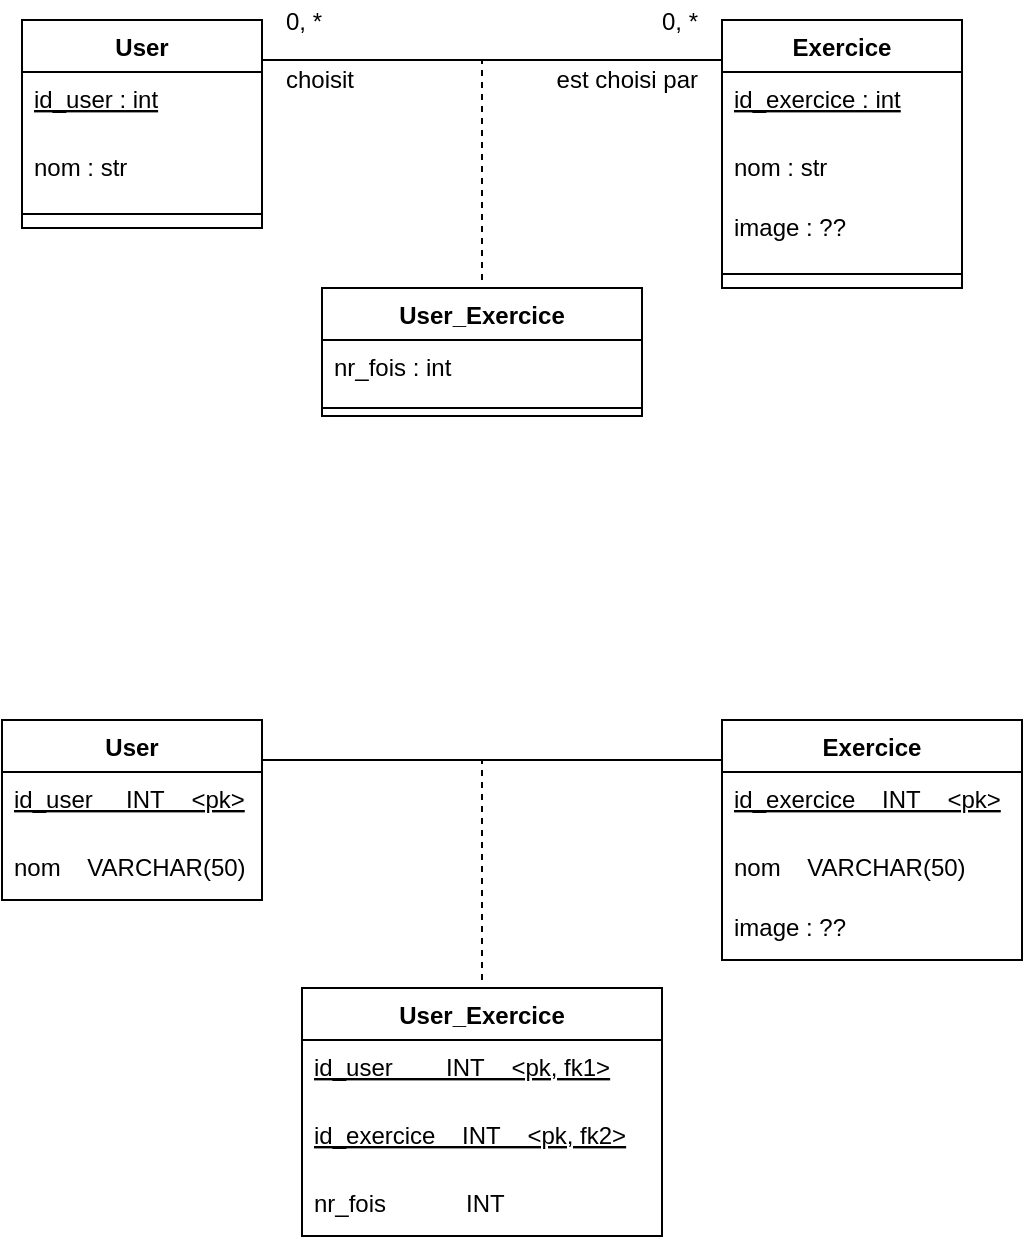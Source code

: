 <mxfile version="21.2.8" type="device">
  <diagram name="Page-1" id="Q1O7edaD9_h9Kbdjm9L1">
    <mxGraphModel dx="1276" dy="614" grid="1" gridSize="10" guides="1" tooltips="1" connect="1" arrows="1" fold="1" page="1" pageScale="1" pageWidth="827" pageHeight="1169" math="0" shadow="0">
      <root>
        <mxCell id="0" />
        <mxCell id="1" parent="0" />
        <mxCell id="x0yF818pUEKpebViEOpB-1" value="User" style="swimlane;fontStyle=1;align=center;verticalAlign=top;childLayout=stackLayout;horizontal=1;startSize=26;horizontalStack=0;resizeParent=1;resizeParentMax=0;resizeLast=0;collapsible=1;marginBottom=0;" vertex="1" parent="1">
          <mxGeometry x="190" y="80" width="120" height="104" as="geometry" />
        </mxCell>
        <mxCell id="x0yF818pUEKpebViEOpB-2" value="id_user : int" style="text;strokeColor=none;fillColor=none;align=left;verticalAlign=top;spacingLeft=4;spacingRight=4;overflow=hidden;rotatable=0;points=[[0,0.5],[1,0.5]];portConstraint=eastwest;fontStyle=4" vertex="1" parent="x0yF818pUEKpebViEOpB-1">
          <mxGeometry y="26" width="120" height="34" as="geometry" />
        </mxCell>
        <mxCell id="x0yF818pUEKpebViEOpB-3" value="nom : str" style="text;strokeColor=none;fillColor=none;align=left;verticalAlign=top;spacingLeft=4;spacingRight=4;overflow=hidden;rotatable=0;points=[[0,0.5],[1,0.5]];portConstraint=eastwest;fontStyle=0" vertex="1" parent="x0yF818pUEKpebViEOpB-1">
          <mxGeometry y="60" width="120" height="30" as="geometry" />
        </mxCell>
        <mxCell id="x0yF818pUEKpebViEOpB-4" value="" style="line;strokeWidth=1;fillColor=none;align=left;verticalAlign=middle;spacingTop=-1;spacingLeft=3;spacingRight=3;rotatable=0;labelPosition=right;points=[];portConstraint=eastwest;strokeColor=inherit;" vertex="1" parent="x0yF818pUEKpebViEOpB-1">
          <mxGeometry y="90" width="120" height="14" as="geometry" />
        </mxCell>
        <mxCell id="x0yF818pUEKpebViEOpB-5" value="Exercice" style="swimlane;fontStyle=1;align=center;verticalAlign=top;childLayout=stackLayout;horizontal=1;startSize=26;horizontalStack=0;resizeParent=1;resizeParentMax=0;resizeLast=0;collapsible=1;marginBottom=0;" vertex="1" parent="1">
          <mxGeometry x="540" y="80" width="120" height="134" as="geometry" />
        </mxCell>
        <mxCell id="x0yF818pUEKpebViEOpB-6" value="id_exercice : int" style="text;strokeColor=none;fillColor=none;align=left;verticalAlign=top;spacingLeft=4;spacingRight=4;overflow=hidden;rotatable=0;points=[[0,0.5],[1,0.5]];portConstraint=eastwest;fontStyle=4" vertex="1" parent="x0yF818pUEKpebViEOpB-5">
          <mxGeometry y="26" width="120" height="34" as="geometry" />
        </mxCell>
        <mxCell id="x0yF818pUEKpebViEOpB-7" value="nom : str" style="text;strokeColor=none;fillColor=none;align=left;verticalAlign=top;spacingLeft=4;spacingRight=4;overflow=hidden;rotatable=0;points=[[0,0.5],[1,0.5]];portConstraint=eastwest;fontStyle=0" vertex="1" parent="x0yF818pUEKpebViEOpB-5">
          <mxGeometry y="60" width="120" height="30" as="geometry" />
        </mxCell>
        <mxCell id="x0yF818pUEKpebViEOpB-16" value="image : ??" style="text;strokeColor=none;fillColor=none;align=left;verticalAlign=top;spacingLeft=4;spacingRight=4;overflow=hidden;rotatable=0;points=[[0,0.5],[1,0.5]];portConstraint=eastwest;fontStyle=0" vertex="1" parent="x0yF818pUEKpebViEOpB-5">
          <mxGeometry y="90" width="120" height="30" as="geometry" />
        </mxCell>
        <mxCell id="x0yF818pUEKpebViEOpB-8" value="" style="line;strokeWidth=1;fillColor=none;align=left;verticalAlign=middle;spacingTop=-1;spacingLeft=3;spacingRight=3;rotatable=0;labelPosition=right;points=[];portConstraint=eastwest;strokeColor=inherit;" vertex="1" parent="x0yF818pUEKpebViEOpB-5">
          <mxGeometry y="120" width="120" height="14" as="geometry" />
        </mxCell>
        <mxCell id="x0yF818pUEKpebViEOpB-9" value="" style="endArrow=none;startArrow=none;endFill=0;startFill=0;html=1;rounded=0;" edge="1" parent="1">
          <mxGeometry width="160" relative="1" as="geometry">
            <mxPoint x="310" y="100" as="sourcePoint" />
            <mxPoint x="540" y="100" as="targetPoint" />
          </mxGeometry>
        </mxCell>
        <mxCell id="x0yF818pUEKpebViEOpB-10" value="" style="endArrow=none;html=1;rounded=0;dashed=1;" edge="1" parent="1">
          <mxGeometry width="50" height="50" relative="1" as="geometry">
            <mxPoint x="420" y="210" as="sourcePoint" />
            <mxPoint x="420" y="100" as="targetPoint" />
          </mxGeometry>
        </mxCell>
        <mxCell id="x0yF818pUEKpebViEOpB-11" value="User_Exercice" style="swimlane;fontStyle=1;align=center;verticalAlign=top;childLayout=stackLayout;horizontal=1;startSize=26;horizontalStack=0;resizeParent=1;resizeParentMax=0;resizeLast=0;collapsible=1;marginBottom=0;" vertex="1" parent="1">
          <mxGeometry x="340" y="214" width="160" height="64" as="geometry" />
        </mxCell>
        <mxCell id="x0yF818pUEKpebViEOpB-20" value="nr_fois : int" style="text;strokeColor=none;fillColor=none;align=left;verticalAlign=top;spacingLeft=4;spacingRight=4;overflow=hidden;rotatable=0;points=[[0,0.5],[1,0.5]];portConstraint=eastwest;fontStyle=0" vertex="1" parent="x0yF818pUEKpebViEOpB-11">
          <mxGeometry y="26" width="160" height="30" as="geometry" />
        </mxCell>
        <mxCell id="x0yF818pUEKpebViEOpB-12" value="" style="line;strokeWidth=1;fillColor=none;align=left;verticalAlign=middle;spacingTop=-1;spacingLeft=3;spacingRight=3;rotatable=0;labelPosition=right;points=[];portConstraint=eastwest;strokeColor=inherit;" vertex="1" parent="x0yF818pUEKpebViEOpB-11">
          <mxGeometry y="56" width="160" height="8" as="geometry" />
        </mxCell>
        <mxCell id="x0yF818pUEKpebViEOpB-14" value="0, *&lt;br&gt;&lt;br&gt;choisit" style="text;html=1;strokeColor=none;fillColor=none;align=left;verticalAlign=middle;whiteSpace=wrap;rounded=0;" vertex="1" parent="1">
          <mxGeometry x="320" y="70" width="80" height="50" as="geometry" />
        </mxCell>
        <mxCell id="x0yF818pUEKpebViEOpB-15" value="0, *&lt;br&gt;&lt;br&gt;est choisi par" style="text;html=1;strokeColor=none;fillColor=none;align=right;verticalAlign=middle;whiteSpace=wrap;rounded=0;" vertex="1" parent="1">
          <mxGeometry x="440" y="80" width="90" height="30" as="geometry" />
        </mxCell>
        <mxCell id="x0yF818pUEKpebViEOpB-21" value="User" style="swimlane;fontStyle=1;align=center;verticalAlign=top;childLayout=stackLayout;horizontal=1;startSize=26;horizontalStack=0;resizeParent=1;resizeParentMax=0;resizeLast=0;collapsible=1;marginBottom=0;" vertex="1" parent="1">
          <mxGeometry x="180" y="430" width="130" height="90" as="geometry" />
        </mxCell>
        <mxCell id="x0yF818pUEKpebViEOpB-22" value="id_user     INT    &lt;pk&gt;" style="text;strokeColor=none;fillColor=none;align=left;verticalAlign=top;spacingLeft=4;spacingRight=4;overflow=hidden;rotatable=0;points=[[0,0.5],[1,0.5]];portConstraint=eastwest;fontStyle=4" vertex="1" parent="x0yF818pUEKpebViEOpB-21">
          <mxGeometry y="26" width="130" height="34" as="geometry" />
        </mxCell>
        <mxCell id="x0yF818pUEKpebViEOpB-23" value="nom    VARCHAR(50)" style="text;strokeColor=none;fillColor=none;align=left;verticalAlign=top;spacingLeft=4;spacingRight=4;overflow=hidden;rotatable=0;points=[[0,0.5],[1,0.5]];portConstraint=eastwest;fontStyle=0" vertex="1" parent="x0yF818pUEKpebViEOpB-21">
          <mxGeometry y="60" width="130" height="30" as="geometry" />
        </mxCell>
        <mxCell id="x0yF818pUEKpebViEOpB-25" value="Exercice" style="swimlane;fontStyle=1;align=center;verticalAlign=top;childLayout=stackLayout;horizontal=1;startSize=26;horizontalStack=0;resizeParent=1;resizeParentMax=0;resizeLast=0;collapsible=1;marginBottom=0;" vertex="1" parent="1">
          <mxGeometry x="540" y="430" width="150" height="120" as="geometry" />
        </mxCell>
        <mxCell id="x0yF818pUEKpebViEOpB-26" value="id_exercice    INT    &lt;pk&gt;" style="text;strokeColor=none;fillColor=none;align=left;verticalAlign=top;spacingLeft=4;spacingRight=4;overflow=hidden;rotatable=0;points=[[0,0.5],[1,0.5]];portConstraint=eastwest;fontStyle=4" vertex="1" parent="x0yF818pUEKpebViEOpB-25">
          <mxGeometry y="26" width="150" height="34" as="geometry" />
        </mxCell>
        <mxCell id="x0yF818pUEKpebViEOpB-27" value="nom    VARCHAR(50)" style="text;strokeColor=none;fillColor=none;align=left;verticalAlign=top;spacingLeft=4;spacingRight=4;overflow=hidden;rotatable=0;points=[[0,0.5],[1,0.5]];portConstraint=eastwest;fontStyle=0" vertex="1" parent="x0yF818pUEKpebViEOpB-25">
          <mxGeometry y="60" width="150" height="30" as="geometry" />
        </mxCell>
        <mxCell id="x0yF818pUEKpebViEOpB-28" value="image : ??" style="text;strokeColor=none;fillColor=none;align=left;verticalAlign=top;spacingLeft=4;spacingRight=4;overflow=hidden;rotatable=0;points=[[0,0.5],[1,0.5]];portConstraint=eastwest;fontStyle=0" vertex="1" parent="x0yF818pUEKpebViEOpB-25">
          <mxGeometry y="90" width="150" height="30" as="geometry" />
        </mxCell>
        <mxCell id="x0yF818pUEKpebViEOpB-30" value="" style="endArrow=none;startArrow=none;endFill=0;startFill=0;html=1;rounded=0;" edge="1" parent="1">
          <mxGeometry width="160" relative="1" as="geometry">
            <mxPoint x="310" y="450" as="sourcePoint" />
            <mxPoint x="540" y="450" as="targetPoint" />
          </mxGeometry>
        </mxCell>
        <mxCell id="x0yF818pUEKpebViEOpB-31" value="" style="endArrow=none;html=1;rounded=0;dashed=1;" edge="1" parent="1">
          <mxGeometry width="50" height="50" relative="1" as="geometry">
            <mxPoint x="420" y="560" as="sourcePoint" />
            <mxPoint x="420" y="450" as="targetPoint" />
          </mxGeometry>
        </mxCell>
        <mxCell id="x0yF818pUEKpebViEOpB-32" value="User_Exercice" style="swimlane;fontStyle=1;align=center;verticalAlign=top;childLayout=stackLayout;horizontal=1;startSize=26;horizontalStack=0;resizeParent=1;resizeParentMax=0;resizeLast=0;collapsible=1;marginBottom=0;" vertex="1" parent="1">
          <mxGeometry x="330" y="564" width="180" height="124" as="geometry" />
        </mxCell>
        <mxCell id="x0yF818pUEKpebViEOpB-33" value="id_user        INT    &lt;pk, fk1&gt;" style="text;strokeColor=none;fillColor=none;align=left;verticalAlign=top;spacingLeft=4;spacingRight=4;overflow=hidden;rotatable=0;points=[[0,0.5],[1,0.5]];portConstraint=eastwest;fontStyle=4" vertex="1" parent="x0yF818pUEKpebViEOpB-32">
          <mxGeometry y="26" width="180" height="34" as="geometry" />
        </mxCell>
        <mxCell id="x0yF818pUEKpebViEOpB-34" value="id_exercice    INT    &lt;pk, fk2&gt;" style="text;strokeColor=none;fillColor=none;align=left;verticalAlign=top;spacingLeft=4;spacingRight=4;overflow=hidden;rotatable=0;points=[[0,0.5],[1,0.5]];portConstraint=eastwest;fontStyle=4" vertex="1" parent="x0yF818pUEKpebViEOpB-32">
          <mxGeometry y="60" width="180" height="34" as="geometry" />
        </mxCell>
        <mxCell id="x0yF818pUEKpebViEOpB-35" value="nr_fois            INT" style="text;strokeColor=none;fillColor=none;align=left;verticalAlign=top;spacingLeft=4;spacingRight=4;overflow=hidden;rotatable=0;points=[[0,0.5],[1,0.5]];portConstraint=eastwest;fontStyle=0" vertex="1" parent="x0yF818pUEKpebViEOpB-32">
          <mxGeometry y="94" width="180" height="30" as="geometry" />
        </mxCell>
      </root>
    </mxGraphModel>
  </diagram>
</mxfile>
